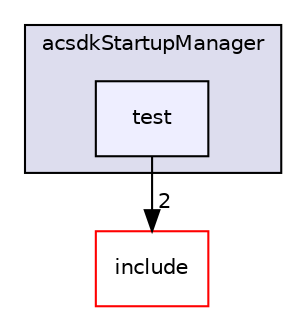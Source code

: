 digraph "/workplace/avs-device-sdk/shared/acsdkStartupManager/test" {
  compound=true
  node [ fontsize="10", fontname="Helvetica"];
  edge [ labelfontsize="10", labelfontname="Helvetica"];
  subgraph clusterdir_0217ca97e8ff44b6aeb3867083553018 {
    graph [ bgcolor="#ddddee", pencolor="black", label="acsdkStartupManager" fontname="Helvetica", fontsize="10", URL="dir_0217ca97e8ff44b6aeb3867083553018.html"]
  dir_4fd6d3ffe50acc56b098f56858cfa353 [shape=box, label="test", style="filled", fillcolor="#eeeeff", pencolor="black", URL="dir_4fd6d3ffe50acc56b098f56858cfa353.html"];
  }
  dir_5c4cba069bac1253ddfeaa5be2586c75 [shape=box label="include" fillcolor="white" style="filled" color="red" URL="dir_5c4cba069bac1253ddfeaa5be2586c75.html"];
  dir_4fd6d3ffe50acc56b098f56858cfa353->dir_5c4cba069bac1253ddfeaa5be2586c75 [headlabel="2", labeldistance=1.5 headhref="dir_000630_000627.html"];
}
